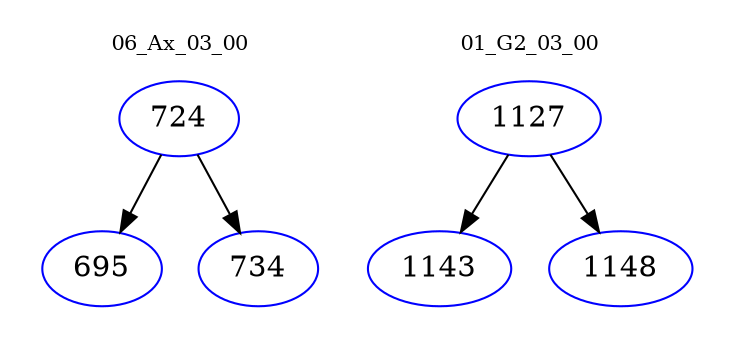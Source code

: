 digraph{
subgraph cluster_0 {
color = white
label = "06_Ax_03_00";
fontsize=10;
T0_724 [label="724", color="blue"]
T0_724 -> T0_695 [color="black"]
T0_695 [label="695", color="blue"]
T0_724 -> T0_734 [color="black"]
T0_734 [label="734", color="blue"]
}
subgraph cluster_1 {
color = white
label = "01_G2_03_00";
fontsize=10;
T1_1127 [label="1127", color="blue"]
T1_1127 -> T1_1143 [color="black"]
T1_1143 [label="1143", color="blue"]
T1_1127 -> T1_1148 [color="black"]
T1_1148 [label="1148", color="blue"]
}
}
